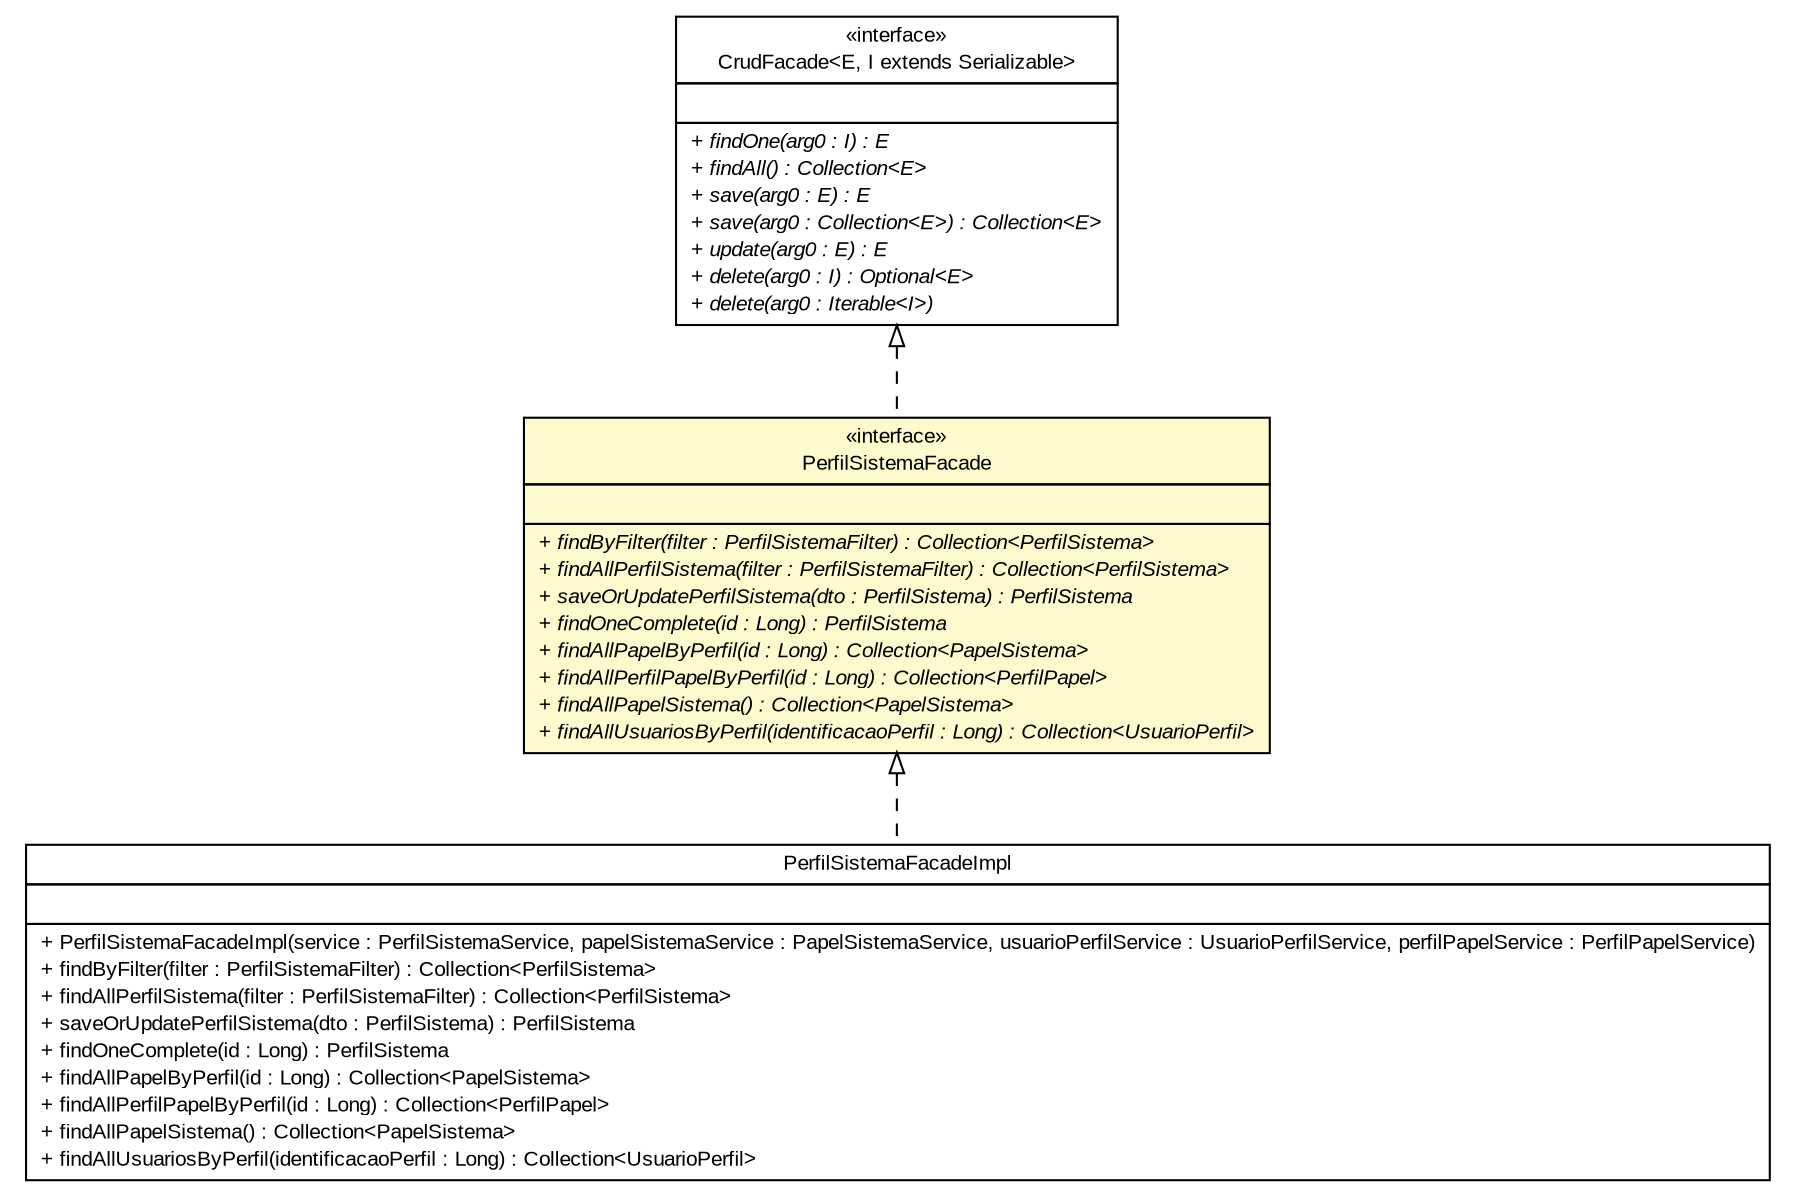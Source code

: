 #!/usr/local/bin/dot
#
# Class diagram 
# Generated by UMLGraph version R5_6 (http://www.umlgraph.org/)
#

digraph G {
	edge [fontname="arial",fontsize=10,labelfontname="arial",labelfontsize=10];
	node [fontname="arial",fontsize=10,shape=plaintext];
	nodesep=0.25;
	ranksep=0.5;
	// br.gov.to.sefaz.seg.business.gestao.facade.PerfilSistemaFacade
	c27579 [label=<<table title="br.gov.to.sefaz.seg.business.gestao.facade.PerfilSistemaFacade" border="0" cellborder="1" cellspacing="0" cellpadding="2" port="p" bgcolor="lemonChiffon" href="./PerfilSistemaFacade.html">
		<tr><td><table border="0" cellspacing="0" cellpadding="1">
<tr><td align="center" balign="center"> &#171;interface&#187; </td></tr>
<tr><td align="center" balign="center"> PerfilSistemaFacade </td></tr>
		</table></td></tr>
		<tr><td><table border="0" cellspacing="0" cellpadding="1">
<tr><td align="left" balign="left">  </td></tr>
		</table></td></tr>
		<tr><td><table border="0" cellspacing="0" cellpadding="1">
<tr><td align="left" balign="left"><font face="arial italic" point-size="10.0"> + findByFilter(filter : PerfilSistemaFilter) : Collection&lt;PerfilSistema&gt; </font></td></tr>
<tr><td align="left" balign="left"><font face="arial italic" point-size="10.0"> + findAllPerfilSistema(filter : PerfilSistemaFilter) : Collection&lt;PerfilSistema&gt; </font></td></tr>
<tr><td align="left" balign="left"><font face="arial italic" point-size="10.0"> + saveOrUpdatePerfilSistema(dto : PerfilSistema) : PerfilSistema </font></td></tr>
<tr><td align="left" balign="left"><font face="arial italic" point-size="10.0"> + findOneComplete(id : Long) : PerfilSistema </font></td></tr>
<tr><td align="left" balign="left"><font face="arial italic" point-size="10.0"> + findAllPapelByPerfil(id : Long) : Collection&lt;PapelSistema&gt; </font></td></tr>
<tr><td align="left" balign="left"><font face="arial italic" point-size="10.0"> + findAllPerfilPapelByPerfil(id : Long) : Collection&lt;PerfilPapel&gt; </font></td></tr>
<tr><td align="left" balign="left"><font face="arial italic" point-size="10.0"> + findAllPapelSistema() : Collection&lt;PapelSistema&gt; </font></td></tr>
<tr><td align="left" balign="left"><font face="arial italic" point-size="10.0"> + findAllUsuariosByPerfil(identificacaoPerfil : Long) : Collection&lt;UsuarioPerfil&gt; </font></td></tr>
		</table></td></tr>
		</table>>, URL="./PerfilSistemaFacade.html", fontname="arial", fontcolor="black", fontsize=10.0];
	// br.gov.to.sefaz.seg.business.gestao.facade.impl.PerfilSistemaFacadeImpl
	c27593 [label=<<table title="br.gov.to.sefaz.seg.business.gestao.facade.impl.PerfilSistemaFacadeImpl" border="0" cellborder="1" cellspacing="0" cellpadding="2" port="p" href="./impl/PerfilSistemaFacadeImpl.html">
		<tr><td><table border="0" cellspacing="0" cellpadding="1">
<tr><td align="center" balign="center"> PerfilSistemaFacadeImpl </td></tr>
		</table></td></tr>
		<tr><td><table border="0" cellspacing="0" cellpadding="1">
<tr><td align="left" balign="left">  </td></tr>
		</table></td></tr>
		<tr><td><table border="0" cellspacing="0" cellpadding="1">
<tr><td align="left" balign="left"> + PerfilSistemaFacadeImpl(service : PerfilSistemaService, papelSistemaService : PapelSistemaService, usuarioPerfilService : UsuarioPerfilService, perfilPapelService : PerfilPapelService) </td></tr>
<tr><td align="left" balign="left"> + findByFilter(filter : PerfilSistemaFilter) : Collection&lt;PerfilSistema&gt; </td></tr>
<tr><td align="left" balign="left"> + findAllPerfilSistema(filter : PerfilSistemaFilter) : Collection&lt;PerfilSistema&gt; </td></tr>
<tr><td align="left" balign="left"> + saveOrUpdatePerfilSistema(dto : PerfilSistema) : PerfilSistema </td></tr>
<tr><td align="left" balign="left"> + findOneComplete(id : Long) : PerfilSistema </td></tr>
<tr><td align="left" balign="left"> + findAllPapelByPerfil(id : Long) : Collection&lt;PapelSistema&gt; </td></tr>
<tr><td align="left" balign="left"> + findAllPerfilPapelByPerfil(id : Long) : Collection&lt;PerfilPapel&gt; </td></tr>
<tr><td align="left" balign="left"> + findAllPapelSistema() : Collection&lt;PapelSistema&gt; </td></tr>
<tr><td align="left" balign="left"> + findAllUsuariosByPerfil(identificacaoPerfil : Long) : Collection&lt;UsuarioPerfil&gt; </td></tr>
		</table></td></tr>
		</table>>, URL="./impl/PerfilSistemaFacadeImpl.html", fontname="arial", fontcolor="black", fontsize=10.0];
	//br.gov.to.sefaz.seg.business.gestao.facade.PerfilSistemaFacade implements br.gov.to.sefaz.business.facade.CrudFacade<E, I extends java.io.Serializable>
	c27753:p -> c27579:p [dir=back,arrowtail=empty,style=dashed];
	//br.gov.to.sefaz.seg.business.gestao.facade.impl.PerfilSistemaFacadeImpl implements br.gov.to.sefaz.seg.business.gestao.facade.PerfilSistemaFacade
	c27579:p -> c27593:p [dir=back,arrowtail=empty,style=dashed];
	// br.gov.to.sefaz.business.facade.CrudFacade<E, I extends java.io.Serializable>
	c27753 [label=<<table title="br.gov.to.sefaz.business.facade.CrudFacade" border="0" cellborder="1" cellspacing="0" cellpadding="2" port="p" href="http://java.sun.com/j2se/1.4.2/docs/api/br/gov/to/sefaz/business/facade/CrudFacade.html">
		<tr><td><table border="0" cellspacing="0" cellpadding="1">
<tr><td align="center" balign="center"> &#171;interface&#187; </td></tr>
<tr><td align="center" balign="center"> CrudFacade&lt;E, I extends Serializable&gt; </td></tr>
		</table></td></tr>
		<tr><td><table border="0" cellspacing="0" cellpadding="1">
<tr><td align="left" balign="left">  </td></tr>
		</table></td></tr>
		<tr><td><table border="0" cellspacing="0" cellpadding="1">
<tr><td align="left" balign="left"><font face="arial italic" point-size="10.0"> + findOne(arg0 : I) : E </font></td></tr>
<tr><td align="left" balign="left"><font face="arial italic" point-size="10.0"> + findAll() : Collection&lt;E&gt; </font></td></tr>
<tr><td align="left" balign="left"><font face="arial italic" point-size="10.0"> + save(arg0 : E) : E </font></td></tr>
<tr><td align="left" balign="left"><font face="arial italic" point-size="10.0"> + save(arg0 : Collection&lt;E&gt;) : Collection&lt;E&gt; </font></td></tr>
<tr><td align="left" balign="left"><font face="arial italic" point-size="10.0"> + update(arg0 : E) : E </font></td></tr>
<tr><td align="left" balign="left"><font face="arial italic" point-size="10.0"> + delete(arg0 : I) : Optional&lt;E&gt; </font></td></tr>
<tr><td align="left" balign="left"><font face="arial italic" point-size="10.0"> + delete(arg0 : Iterable&lt;I&gt;) </font></td></tr>
		</table></td></tr>
		</table>>, URL="http://java.sun.com/j2se/1.4.2/docs/api/br/gov/to/sefaz/business/facade/CrudFacade.html", fontname="arial", fontcolor="black", fontsize=10.0];
}

